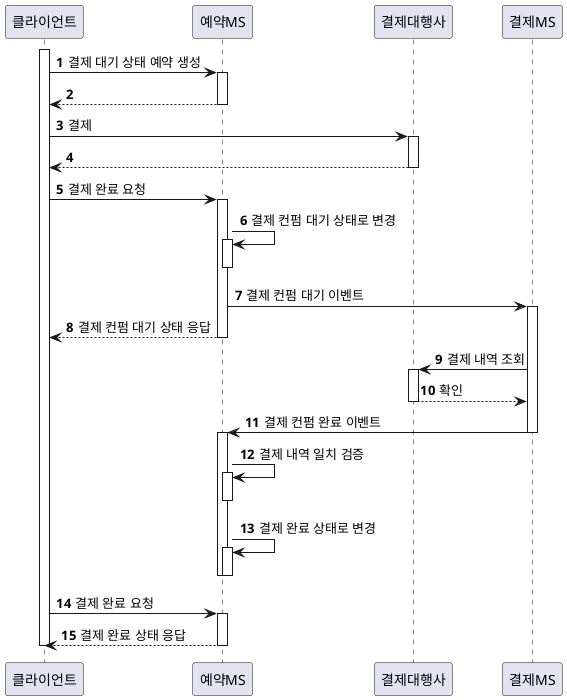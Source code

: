 @startuml
autonumber
participant 클라이언트

activate 클라이언트
클라이언트 -> 예약MS: 결제 대기 상태 예약 생성
    activate 예약MS
    예약MS --> 클라이언트
    deactivate 예약MS
클라이언트 -> 결제대행사: 결제
    activate 결제대행사
    결제대행사 --> 클라이언트
    deactivate 결제대행사

클라이언트 -> 예약MS: 결제 완료 요청
    activate 예약MS
    예약MS -> 예약MS: 결제 컨펌 대기 상태로 변경
        activate 예약MS
        deactivate 예약MS
    예약MS -> 결제MS: 결제 컨펌 대기 이벤트
        activate 결제MS
    예약MS --> 클라이언트: 결제 컨펌 대기 상태 응답
    deactivate 예약MS
    결제MS -> 결제대행사: 결제 내역 조회
        activate 결제대행사
        결제대행사 --> 결제MS: 확인
        deactivate 결제대행사
    결제MS -> 예약MS: 결제 컨펌 완료 이벤트
    deactivate 결제MS
        activate 예약MS
        예약MS -> 예약MS: 결제 내역 일치 검증
            activate 예약MS
            deactivate 예약MS
        예약MS -> 예약MS: 결제 완료 상태로 변경
            activate 예약MS
            deactivate 예약MS
        deactivate 예약MS
클라이언트 -> 예약MS: 결제 완료 요청
    activate 예약MS
    예약MS --> 클라이언트: 결제 완료 상태 응답
    deactivate 예약MS
deactivate 클라이언트
@enduml
